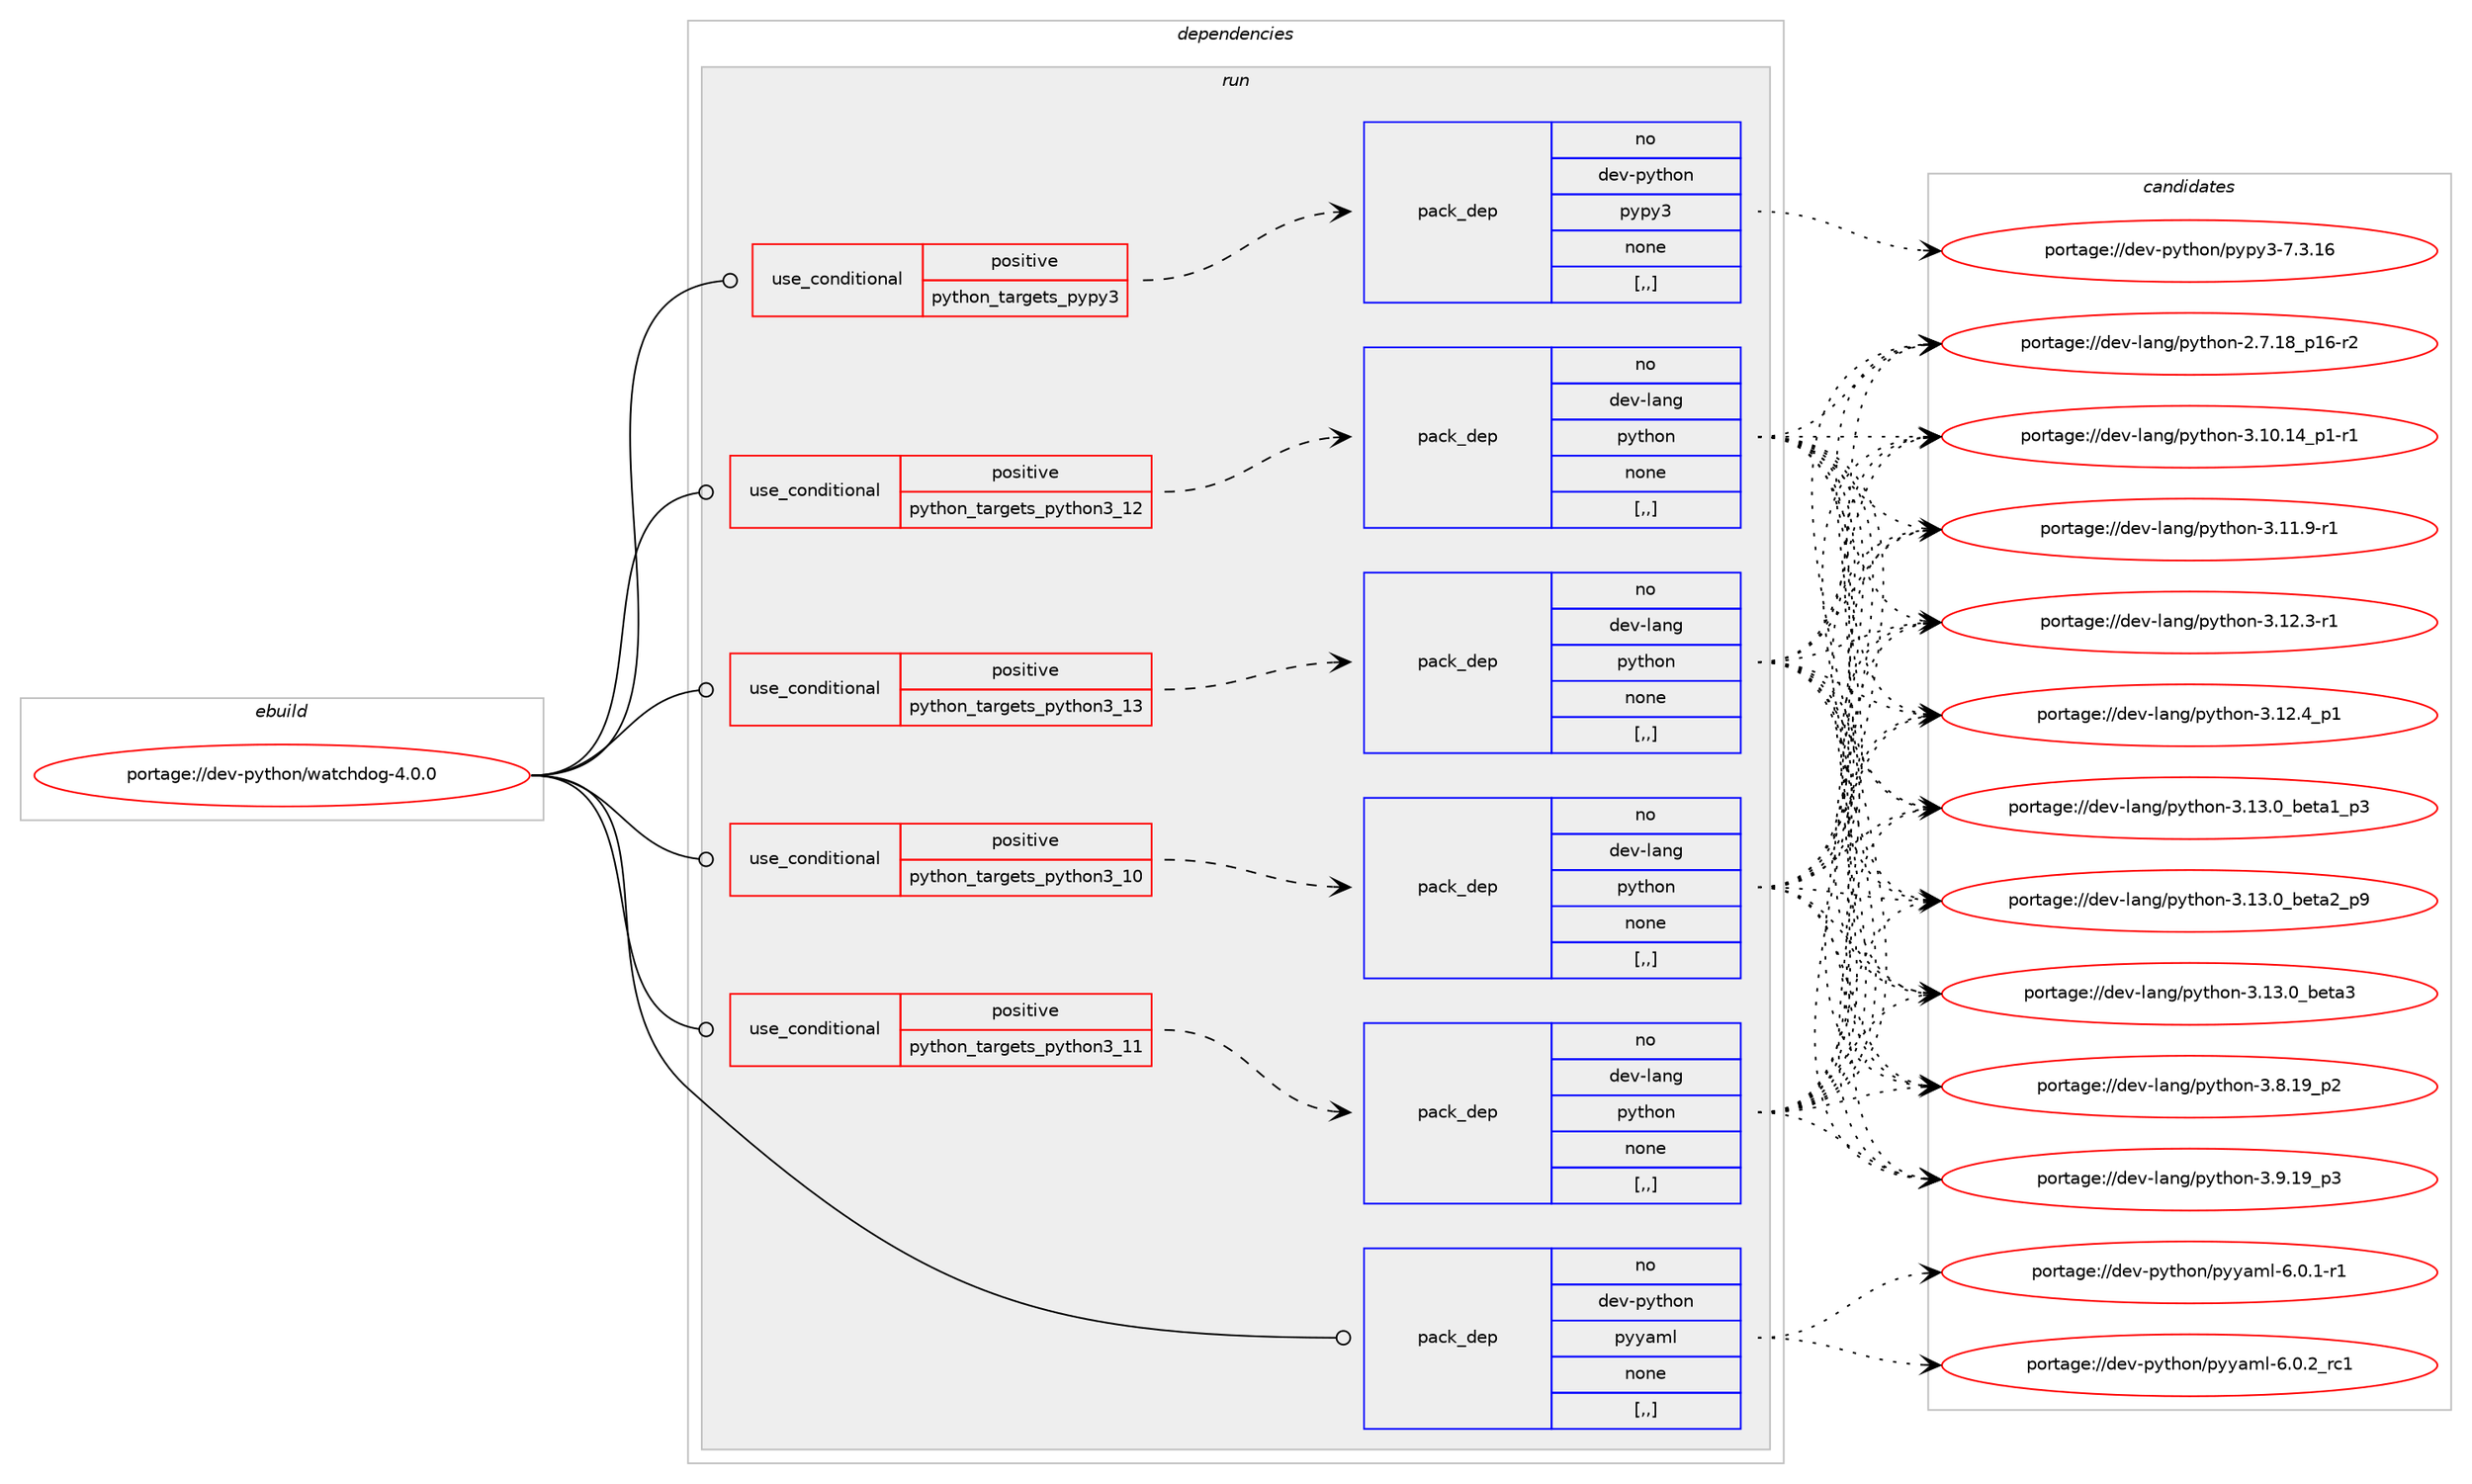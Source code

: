 digraph prolog {

# *************
# Graph options
# *************

newrank=true;
concentrate=true;
compound=true;
graph [rankdir=LR,fontname=Helvetica,fontsize=10,ranksep=1.5];#, ranksep=2.5, nodesep=0.2];
edge  [arrowhead=vee];
node  [fontname=Helvetica,fontsize=10];

# **********
# The ebuild
# **********

subgraph cluster_leftcol {
color=gray;
label=<<i>ebuild</i>>;
id [label="portage://dev-python/watchdog-4.0.0", color=red, width=4, href="../dev-python/watchdog-4.0.0.svg"];
}

# ****************
# The dependencies
# ****************

subgraph cluster_midcol {
color=gray;
label=<<i>dependencies</i>>;
subgraph cluster_compile {
fillcolor="#eeeeee";
style=filled;
label=<<i>compile</i>>;
}
subgraph cluster_compileandrun {
fillcolor="#eeeeee";
style=filled;
label=<<i>compile and run</i>>;
}
subgraph cluster_run {
fillcolor="#eeeeee";
style=filled;
label=<<i>run</i>>;
subgraph cond39749 {
dependency162936 [label=<<TABLE BORDER="0" CELLBORDER="1" CELLSPACING="0" CELLPADDING="4"><TR><TD ROWSPAN="3" CELLPADDING="10">use_conditional</TD></TR><TR><TD>positive</TD></TR><TR><TD>python_targets_pypy3</TD></TR></TABLE>>, shape=none, color=red];
subgraph pack121947 {
dependency162937 [label=<<TABLE BORDER="0" CELLBORDER="1" CELLSPACING="0" CELLPADDING="4" WIDTH="220"><TR><TD ROWSPAN="6" CELLPADDING="30">pack_dep</TD></TR><TR><TD WIDTH="110">no</TD></TR><TR><TD>dev-python</TD></TR><TR><TD>pypy3</TD></TR><TR><TD>none</TD></TR><TR><TD>[,,]</TD></TR></TABLE>>, shape=none, color=blue];
}
dependency162936:e -> dependency162937:w [weight=20,style="dashed",arrowhead="vee"];
}
id:e -> dependency162936:w [weight=20,style="solid",arrowhead="odot"];
subgraph cond39750 {
dependency162938 [label=<<TABLE BORDER="0" CELLBORDER="1" CELLSPACING="0" CELLPADDING="4"><TR><TD ROWSPAN="3" CELLPADDING="10">use_conditional</TD></TR><TR><TD>positive</TD></TR><TR><TD>python_targets_python3_10</TD></TR></TABLE>>, shape=none, color=red];
subgraph pack121948 {
dependency162939 [label=<<TABLE BORDER="0" CELLBORDER="1" CELLSPACING="0" CELLPADDING="4" WIDTH="220"><TR><TD ROWSPAN="6" CELLPADDING="30">pack_dep</TD></TR><TR><TD WIDTH="110">no</TD></TR><TR><TD>dev-lang</TD></TR><TR><TD>python</TD></TR><TR><TD>none</TD></TR><TR><TD>[,,]</TD></TR></TABLE>>, shape=none, color=blue];
}
dependency162938:e -> dependency162939:w [weight=20,style="dashed",arrowhead="vee"];
}
id:e -> dependency162938:w [weight=20,style="solid",arrowhead="odot"];
subgraph cond39751 {
dependency162940 [label=<<TABLE BORDER="0" CELLBORDER="1" CELLSPACING="0" CELLPADDING="4"><TR><TD ROWSPAN="3" CELLPADDING="10">use_conditional</TD></TR><TR><TD>positive</TD></TR><TR><TD>python_targets_python3_11</TD></TR></TABLE>>, shape=none, color=red];
subgraph pack121949 {
dependency162941 [label=<<TABLE BORDER="0" CELLBORDER="1" CELLSPACING="0" CELLPADDING="4" WIDTH="220"><TR><TD ROWSPAN="6" CELLPADDING="30">pack_dep</TD></TR><TR><TD WIDTH="110">no</TD></TR><TR><TD>dev-lang</TD></TR><TR><TD>python</TD></TR><TR><TD>none</TD></TR><TR><TD>[,,]</TD></TR></TABLE>>, shape=none, color=blue];
}
dependency162940:e -> dependency162941:w [weight=20,style="dashed",arrowhead="vee"];
}
id:e -> dependency162940:w [weight=20,style="solid",arrowhead="odot"];
subgraph cond39752 {
dependency162942 [label=<<TABLE BORDER="0" CELLBORDER="1" CELLSPACING="0" CELLPADDING="4"><TR><TD ROWSPAN="3" CELLPADDING="10">use_conditional</TD></TR><TR><TD>positive</TD></TR><TR><TD>python_targets_python3_12</TD></TR></TABLE>>, shape=none, color=red];
subgraph pack121950 {
dependency162943 [label=<<TABLE BORDER="0" CELLBORDER="1" CELLSPACING="0" CELLPADDING="4" WIDTH="220"><TR><TD ROWSPAN="6" CELLPADDING="30">pack_dep</TD></TR><TR><TD WIDTH="110">no</TD></TR><TR><TD>dev-lang</TD></TR><TR><TD>python</TD></TR><TR><TD>none</TD></TR><TR><TD>[,,]</TD></TR></TABLE>>, shape=none, color=blue];
}
dependency162942:e -> dependency162943:w [weight=20,style="dashed",arrowhead="vee"];
}
id:e -> dependency162942:w [weight=20,style="solid",arrowhead="odot"];
subgraph cond39753 {
dependency162944 [label=<<TABLE BORDER="0" CELLBORDER="1" CELLSPACING="0" CELLPADDING="4"><TR><TD ROWSPAN="3" CELLPADDING="10">use_conditional</TD></TR><TR><TD>positive</TD></TR><TR><TD>python_targets_python3_13</TD></TR></TABLE>>, shape=none, color=red];
subgraph pack121951 {
dependency162945 [label=<<TABLE BORDER="0" CELLBORDER="1" CELLSPACING="0" CELLPADDING="4" WIDTH="220"><TR><TD ROWSPAN="6" CELLPADDING="30">pack_dep</TD></TR><TR><TD WIDTH="110">no</TD></TR><TR><TD>dev-lang</TD></TR><TR><TD>python</TD></TR><TR><TD>none</TD></TR><TR><TD>[,,]</TD></TR></TABLE>>, shape=none, color=blue];
}
dependency162944:e -> dependency162945:w [weight=20,style="dashed",arrowhead="vee"];
}
id:e -> dependency162944:w [weight=20,style="solid",arrowhead="odot"];
subgraph pack121952 {
dependency162946 [label=<<TABLE BORDER="0" CELLBORDER="1" CELLSPACING="0" CELLPADDING="4" WIDTH="220"><TR><TD ROWSPAN="6" CELLPADDING="30">pack_dep</TD></TR><TR><TD WIDTH="110">no</TD></TR><TR><TD>dev-python</TD></TR><TR><TD>pyyaml</TD></TR><TR><TD>none</TD></TR><TR><TD>[,,]</TD></TR></TABLE>>, shape=none, color=blue];
}
id:e -> dependency162946:w [weight=20,style="solid",arrowhead="odot"];
}
}

# **************
# The candidates
# **************

subgraph cluster_choices {
rank=same;
color=gray;
label=<<i>candidates</i>>;

subgraph choice121947 {
color=black;
nodesep=1;
choice10010111845112121116104111110471121211121215145554651464954 [label="portage://dev-python/pypy3-7.3.16", color=red, width=4,href="../dev-python/pypy3-7.3.16.svg"];
dependency162937:e -> choice10010111845112121116104111110471121211121215145554651464954:w [style=dotted,weight="100"];
}
subgraph choice121948 {
color=black;
nodesep=1;
choice100101118451089711010347112121116104111110455046554649569511249544511450 [label="portage://dev-lang/python-2.7.18_p16-r2", color=red, width=4,href="../dev-lang/python-2.7.18_p16-r2.svg"];
choice100101118451089711010347112121116104111110455146494846495295112494511449 [label="portage://dev-lang/python-3.10.14_p1-r1", color=red, width=4,href="../dev-lang/python-3.10.14_p1-r1.svg"];
choice100101118451089711010347112121116104111110455146494946574511449 [label="portage://dev-lang/python-3.11.9-r1", color=red, width=4,href="../dev-lang/python-3.11.9-r1.svg"];
choice100101118451089711010347112121116104111110455146495046514511449 [label="portage://dev-lang/python-3.12.3-r1", color=red, width=4,href="../dev-lang/python-3.12.3-r1.svg"];
choice100101118451089711010347112121116104111110455146495046529511249 [label="portage://dev-lang/python-3.12.4_p1", color=red, width=4,href="../dev-lang/python-3.12.4_p1.svg"];
choice10010111845108971101034711212111610411111045514649514648959810111697499511251 [label="portage://dev-lang/python-3.13.0_beta1_p3", color=red, width=4,href="../dev-lang/python-3.13.0_beta1_p3.svg"];
choice10010111845108971101034711212111610411111045514649514648959810111697509511257 [label="portage://dev-lang/python-3.13.0_beta2_p9", color=red, width=4,href="../dev-lang/python-3.13.0_beta2_p9.svg"];
choice1001011184510897110103471121211161041111104551464951464895981011169751 [label="portage://dev-lang/python-3.13.0_beta3", color=red, width=4,href="../dev-lang/python-3.13.0_beta3.svg"];
choice100101118451089711010347112121116104111110455146564649579511250 [label="portage://dev-lang/python-3.8.19_p2", color=red, width=4,href="../dev-lang/python-3.8.19_p2.svg"];
choice100101118451089711010347112121116104111110455146574649579511251 [label="portage://dev-lang/python-3.9.19_p3", color=red, width=4,href="../dev-lang/python-3.9.19_p3.svg"];
dependency162939:e -> choice100101118451089711010347112121116104111110455046554649569511249544511450:w [style=dotted,weight="100"];
dependency162939:e -> choice100101118451089711010347112121116104111110455146494846495295112494511449:w [style=dotted,weight="100"];
dependency162939:e -> choice100101118451089711010347112121116104111110455146494946574511449:w [style=dotted,weight="100"];
dependency162939:e -> choice100101118451089711010347112121116104111110455146495046514511449:w [style=dotted,weight="100"];
dependency162939:e -> choice100101118451089711010347112121116104111110455146495046529511249:w [style=dotted,weight="100"];
dependency162939:e -> choice10010111845108971101034711212111610411111045514649514648959810111697499511251:w [style=dotted,weight="100"];
dependency162939:e -> choice10010111845108971101034711212111610411111045514649514648959810111697509511257:w [style=dotted,weight="100"];
dependency162939:e -> choice1001011184510897110103471121211161041111104551464951464895981011169751:w [style=dotted,weight="100"];
dependency162939:e -> choice100101118451089711010347112121116104111110455146564649579511250:w [style=dotted,weight="100"];
dependency162939:e -> choice100101118451089711010347112121116104111110455146574649579511251:w [style=dotted,weight="100"];
}
subgraph choice121949 {
color=black;
nodesep=1;
choice100101118451089711010347112121116104111110455046554649569511249544511450 [label="portage://dev-lang/python-2.7.18_p16-r2", color=red, width=4,href="../dev-lang/python-2.7.18_p16-r2.svg"];
choice100101118451089711010347112121116104111110455146494846495295112494511449 [label="portage://dev-lang/python-3.10.14_p1-r1", color=red, width=4,href="../dev-lang/python-3.10.14_p1-r1.svg"];
choice100101118451089711010347112121116104111110455146494946574511449 [label="portage://dev-lang/python-3.11.9-r1", color=red, width=4,href="../dev-lang/python-3.11.9-r1.svg"];
choice100101118451089711010347112121116104111110455146495046514511449 [label="portage://dev-lang/python-3.12.3-r1", color=red, width=4,href="../dev-lang/python-3.12.3-r1.svg"];
choice100101118451089711010347112121116104111110455146495046529511249 [label="portage://dev-lang/python-3.12.4_p1", color=red, width=4,href="../dev-lang/python-3.12.4_p1.svg"];
choice10010111845108971101034711212111610411111045514649514648959810111697499511251 [label="portage://dev-lang/python-3.13.0_beta1_p3", color=red, width=4,href="../dev-lang/python-3.13.0_beta1_p3.svg"];
choice10010111845108971101034711212111610411111045514649514648959810111697509511257 [label="portage://dev-lang/python-3.13.0_beta2_p9", color=red, width=4,href="../dev-lang/python-3.13.0_beta2_p9.svg"];
choice1001011184510897110103471121211161041111104551464951464895981011169751 [label="portage://dev-lang/python-3.13.0_beta3", color=red, width=4,href="../dev-lang/python-3.13.0_beta3.svg"];
choice100101118451089711010347112121116104111110455146564649579511250 [label="portage://dev-lang/python-3.8.19_p2", color=red, width=4,href="../dev-lang/python-3.8.19_p2.svg"];
choice100101118451089711010347112121116104111110455146574649579511251 [label="portage://dev-lang/python-3.9.19_p3", color=red, width=4,href="../dev-lang/python-3.9.19_p3.svg"];
dependency162941:e -> choice100101118451089711010347112121116104111110455046554649569511249544511450:w [style=dotted,weight="100"];
dependency162941:e -> choice100101118451089711010347112121116104111110455146494846495295112494511449:w [style=dotted,weight="100"];
dependency162941:e -> choice100101118451089711010347112121116104111110455146494946574511449:w [style=dotted,weight="100"];
dependency162941:e -> choice100101118451089711010347112121116104111110455146495046514511449:w [style=dotted,weight="100"];
dependency162941:e -> choice100101118451089711010347112121116104111110455146495046529511249:w [style=dotted,weight="100"];
dependency162941:e -> choice10010111845108971101034711212111610411111045514649514648959810111697499511251:w [style=dotted,weight="100"];
dependency162941:e -> choice10010111845108971101034711212111610411111045514649514648959810111697509511257:w [style=dotted,weight="100"];
dependency162941:e -> choice1001011184510897110103471121211161041111104551464951464895981011169751:w [style=dotted,weight="100"];
dependency162941:e -> choice100101118451089711010347112121116104111110455146564649579511250:w [style=dotted,weight="100"];
dependency162941:e -> choice100101118451089711010347112121116104111110455146574649579511251:w [style=dotted,weight="100"];
}
subgraph choice121950 {
color=black;
nodesep=1;
choice100101118451089711010347112121116104111110455046554649569511249544511450 [label="portage://dev-lang/python-2.7.18_p16-r2", color=red, width=4,href="../dev-lang/python-2.7.18_p16-r2.svg"];
choice100101118451089711010347112121116104111110455146494846495295112494511449 [label="portage://dev-lang/python-3.10.14_p1-r1", color=red, width=4,href="../dev-lang/python-3.10.14_p1-r1.svg"];
choice100101118451089711010347112121116104111110455146494946574511449 [label="portage://dev-lang/python-3.11.9-r1", color=red, width=4,href="../dev-lang/python-3.11.9-r1.svg"];
choice100101118451089711010347112121116104111110455146495046514511449 [label="portage://dev-lang/python-3.12.3-r1", color=red, width=4,href="../dev-lang/python-3.12.3-r1.svg"];
choice100101118451089711010347112121116104111110455146495046529511249 [label="portage://dev-lang/python-3.12.4_p1", color=red, width=4,href="../dev-lang/python-3.12.4_p1.svg"];
choice10010111845108971101034711212111610411111045514649514648959810111697499511251 [label="portage://dev-lang/python-3.13.0_beta1_p3", color=red, width=4,href="../dev-lang/python-3.13.0_beta1_p3.svg"];
choice10010111845108971101034711212111610411111045514649514648959810111697509511257 [label="portage://dev-lang/python-3.13.0_beta2_p9", color=red, width=4,href="../dev-lang/python-3.13.0_beta2_p9.svg"];
choice1001011184510897110103471121211161041111104551464951464895981011169751 [label="portage://dev-lang/python-3.13.0_beta3", color=red, width=4,href="../dev-lang/python-3.13.0_beta3.svg"];
choice100101118451089711010347112121116104111110455146564649579511250 [label="portage://dev-lang/python-3.8.19_p2", color=red, width=4,href="../dev-lang/python-3.8.19_p2.svg"];
choice100101118451089711010347112121116104111110455146574649579511251 [label="portage://dev-lang/python-3.9.19_p3", color=red, width=4,href="../dev-lang/python-3.9.19_p3.svg"];
dependency162943:e -> choice100101118451089711010347112121116104111110455046554649569511249544511450:w [style=dotted,weight="100"];
dependency162943:e -> choice100101118451089711010347112121116104111110455146494846495295112494511449:w [style=dotted,weight="100"];
dependency162943:e -> choice100101118451089711010347112121116104111110455146494946574511449:w [style=dotted,weight="100"];
dependency162943:e -> choice100101118451089711010347112121116104111110455146495046514511449:w [style=dotted,weight="100"];
dependency162943:e -> choice100101118451089711010347112121116104111110455146495046529511249:w [style=dotted,weight="100"];
dependency162943:e -> choice10010111845108971101034711212111610411111045514649514648959810111697499511251:w [style=dotted,weight="100"];
dependency162943:e -> choice10010111845108971101034711212111610411111045514649514648959810111697509511257:w [style=dotted,weight="100"];
dependency162943:e -> choice1001011184510897110103471121211161041111104551464951464895981011169751:w [style=dotted,weight="100"];
dependency162943:e -> choice100101118451089711010347112121116104111110455146564649579511250:w [style=dotted,weight="100"];
dependency162943:e -> choice100101118451089711010347112121116104111110455146574649579511251:w [style=dotted,weight="100"];
}
subgraph choice121951 {
color=black;
nodesep=1;
choice100101118451089711010347112121116104111110455046554649569511249544511450 [label="portage://dev-lang/python-2.7.18_p16-r2", color=red, width=4,href="../dev-lang/python-2.7.18_p16-r2.svg"];
choice100101118451089711010347112121116104111110455146494846495295112494511449 [label="portage://dev-lang/python-3.10.14_p1-r1", color=red, width=4,href="../dev-lang/python-3.10.14_p1-r1.svg"];
choice100101118451089711010347112121116104111110455146494946574511449 [label="portage://dev-lang/python-3.11.9-r1", color=red, width=4,href="../dev-lang/python-3.11.9-r1.svg"];
choice100101118451089711010347112121116104111110455146495046514511449 [label="portage://dev-lang/python-3.12.3-r1", color=red, width=4,href="../dev-lang/python-3.12.3-r1.svg"];
choice100101118451089711010347112121116104111110455146495046529511249 [label="portage://dev-lang/python-3.12.4_p1", color=red, width=4,href="../dev-lang/python-3.12.4_p1.svg"];
choice10010111845108971101034711212111610411111045514649514648959810111697499511251 [label="portage://dev-lang/python-3.13.0_beta1_p3", color=red, width=4,href="../dev-lang/python-3.13.0_beta1_p3.svg"];
choice10010111845108971101034711212111610411111045514649514648959810111697509511257 [label="portage://dev-lang/python-3.13.0_beta2_p9", color=red, width=4,href="../dev-lang/python-3.13.0_beta2_p9.svg"];
choice1001011184510897110103471121211161041111104551464951464895981011169751 [label="portage://dev-lang/python-3.13.0_beta3", color=red, width=4,href="../dev-lang/python-3.13.0_beta3.svg"];
choice100101118451089711010347112121116104111110455146564649579511250 [label="portage://dev-lang/python-3.8.19_p2", color=red, width=4,href="../dev-lang/python-3.8.19_p2.svg"];
choice100101118451089711010347112121116104111110455146574649579511251 [label="portage://dev-lang/python-3.9.19_p3", color=red, width=4,href="../dev-lang/python-3.9.19_p3.svg"];
dependency162945:e -> choice100101118451089711010347112121116104111110455046554649569511249544511450:w [style=dotted,weight="100"];
dependency162945:e -> choice100101118451089711010347112121116104111110455146494846495295112494511449:w [style=dotted,weight="100"];
dependency162945:e -> choice100101118451089711010347112121116104111110455146494946574511449:w [style=dotted,weight="100"];
dependency162945:e -> choice100101118451089711010347112121116104111110455146495046514511449:w [style=dotted,weight="100"];
dependency162945:e -> choice100101118451089711010347112121116104111110455146495046529511249:w [style=dotted,weight="100"];
dependency162945:e -> choice10010111845108971101034711212111610411111045514649514648959810111697499511251:w [style=dotted,weight="100"];
dependency162945:e -> choice10010111845108971101034711212111610411111045514649514648959810111697509511257:w [style=dotted,weight="100"];
dependency162945:e -> choice1001011184510897110103471121211161041111104551464951464895981011169751:w [style=dotted,weight="100"];
dependency162945:e -> choice100101118451089711010347112121116104111110455146564649579511250:w [style=dotted,weight="100"];
dependency162945:e -> choice100101118451089711010347112121116104111110455146574649579511251:w [style=dotted,weight="100"];
}
subgraph choice121952 {
color=black;
nodesep=1;
choice1001011184511212111610411111047112121121971091084554464846494511449 [label="portage://dev-python/pyyaml-6.0.1-r1", color=red, width=4,href="../dev-python/pyyaml-6.0.1-r1.svg"];
choice100101118451121211161041111104711212112197109108455446484650951149949 [label="portage://dev-python/pyyaml-6.0.2_rc1", color=red, width=4,href="../dev-python/pyyaml-6.0.2_rc1.svg"];
dependency162946:e -> choice1001011184511212111610411111047112121121971091084554464846494511449:w [style=dotted,weight="100"];
dependency162946:e -> choice100101118451121211161041111104711212112197109108455446484650951149949:w [style=dotted,weight="100"];
}
}

}
